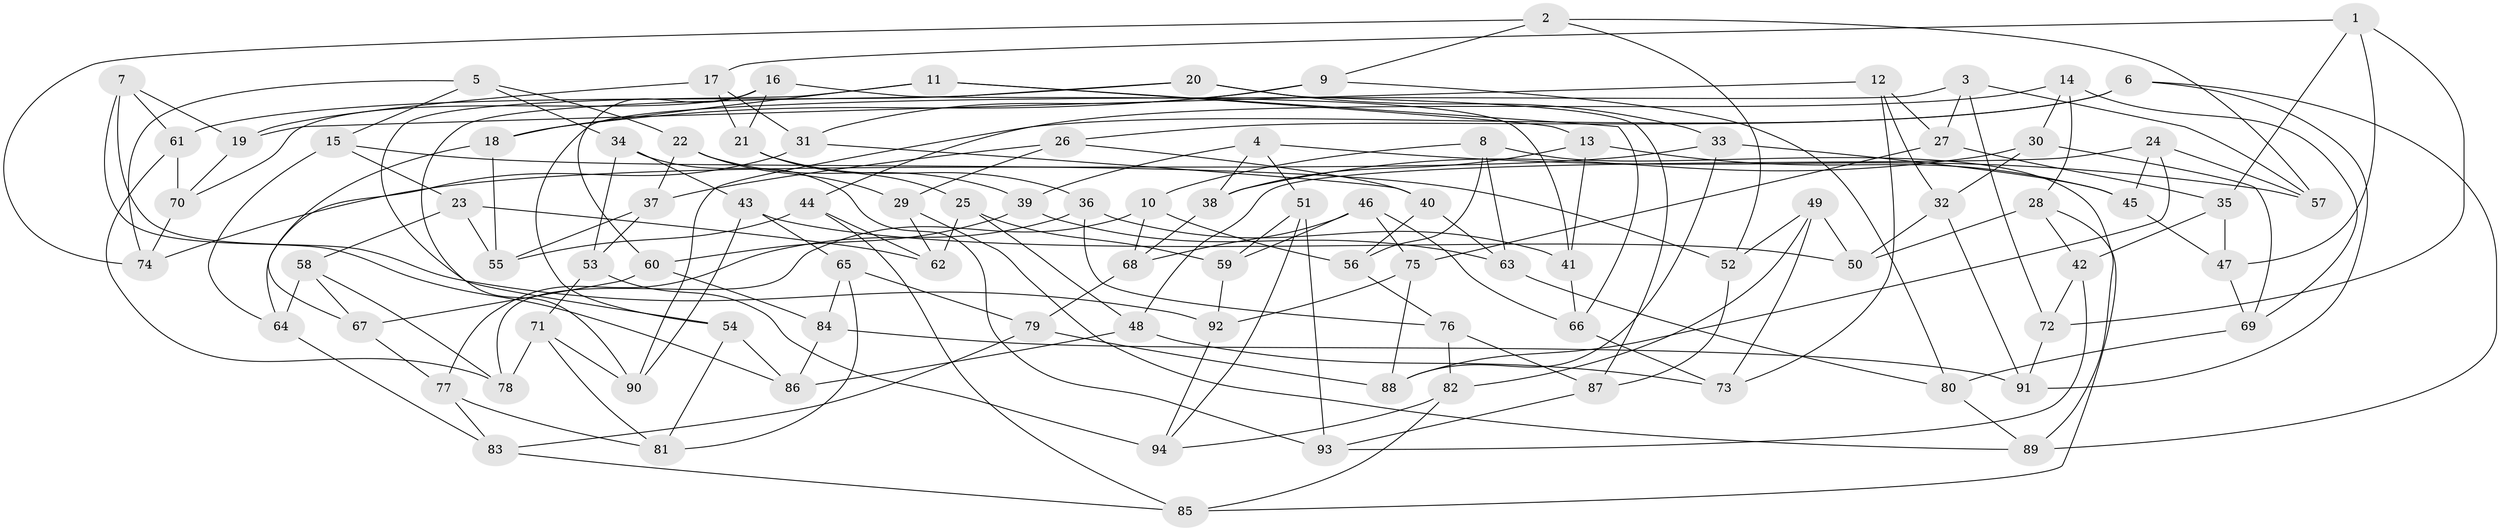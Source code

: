 // Generated by graph-tools (version 1.1) at 2025/38/03/09/25 02:38:11]
// undirected, 94 vertices, 188 edges
graph export_dot {
graph [start="1"]
  node [color=gray90,style=filled];
  1;
  2;
  3;
  4;
  5;
  6;
  7;
  8;
  9;
  10;
  11;
  12;
  13;
  14;
  15;
  16;
  17;
  18;
  19;
  20;
  21;
  22;
  23;
  24;
  25;
  26;
  27;
  28;
  29;
  30;
  31;
  32;
  33;
  34;
  35;
  36;
  37;
  38;
  39;
  40;
  41;
  42;
  43;
  44;
  45;
  46;
  47;
  48;
  49;
  50;
  51;
  52;
  53;
  54;
  55;
  56;
  57;
  58;
  59;
  60;
  61;
  62;
  63;
  64;
  65;
  66;
  67;
  68;
  69;
  70;
  71;
  72;
  73;
  74;
  75;
  76;
  77;
  78;
  79;
  80;
  81;
  82;
  83;
  84;
  85;
  86;
  87;
  88;
  89;
  90;
  91;
  92;
  93;
  94;
  1 -- 17;
  1 -- 47;
  1 -- 72;
  1 -- 35;
  2 -- 74;
  2 -- 52;
  2 -- 9;
  2 -- 57;
  3 -- 27;
  3 -- 54;
  3 -- 57;
  3 -- 72;
  4 -- 38;
  4 -- 51;
  4 -- 57;
  4 -- 39;
  5 -- 34;
  5 -- 22;
  5 -- 15;
  5 -- 74;
  6 -- 26;
  6 -- 91;
  6 -- 90;
  6 -- 89;
  7 -- 86;
  7 -- 19;
  7 -- 92;
  7 -- 61;
  8 -- 10;
  8 -- 63;
  8 -- 89;
  8 -- 56;
  9 -- 18;
  9 -- 31;
  9 -- 80;
  10 -- 56;
  10 -- 78;
  10 -- 68;
  11 -- 54;
  11 -- 66;
  11 -- 13;
  11 -- 18;
  12 -- 19;
  12 -- 32;
  12 -- 27;
  12 -- 73;
  13 -- 41;
  13 -- 38;
  13 -- 45;
  14 -- 44;
  14 -- 30;
  14 -- 28;
  14 -- 69;
  15 -- 52;
  15 -- 64;
  15 -- 23;
  16 -- 41;
  16 -- 60;
  16 -- 70;
  16 -- 21;
  17 -- 21;
  17 -- 31;
  17 -- 19;
  18 -- 67;
  18 -- 55;
  19 -- 70;
  20 -- 61;
  20 -- 90;
  20 -- 33;
  20 -- 87;
  21 -- 36;
  21 -- 25;
  22 -- 39;
  22 -- 29;
  22 -- 37;
  23 -- 62;
  23 -- 58;
  23 -- 55;
  24 -- 45;
  24 -- 48;
  24 -- 57;
  24 -- 88;
  25 -- 48;
  25 -- 62;
  25 -- 59;
  26 -- 29;
  26 -- 40;
  26 -- 37;
  27 -- 35;
  27 -- 75;
  28 -- 50;
  28 -- 42;
  28 -- 85;
  29 -- 89;
  29 -- 62;
  30 -- 69;
  30 -- 32;
  30 -- 38;
  31 -- 40;
  31 -- 64;
  32 -- 91;
  32 -- 50;
  33 -- 88;
  33 -- 45;
  33 -- 74;
  34 -- 43;
  34 -- 93;
  34 -- 53;
  35 -- 42;
  35 -- 47;
  36 -- 41;
  36 -- 76;
  36 -- 77;
  37 -- 53;
  37 -- 55;
  38 -- 68;
  39 -- 60;
  39 -- 63;
  40 -- 56;
  40 -- 63;
  41 -- 66;
  42 -- 93;
  42 -- 72;
  43 -- 50;
  43 -- 65;
  43 -- 90;
  44 -- 85;
  44 -- 62;
  44 -- 55;
  45 -- 47;
  46 -- 75;
  46 -- 59;
  46 -- 68;
  46 -- 66;
  47 -- 69;
  48 -- 73;
  48 -- 86;
  49 -- 73;
  49 -- 82;
  49 -- 52;
  49 -- 50;
  51 -- 93;
  51 -- 94;
  51 -- 59;
  52 -- 87;
  53 -- 94;
  53 -- 71;
  54 -- 86;
  54 -- 81;
  56 -- 76;
  58 -- 67;
  58 -- 78;
  58 -- 64;
  59 -- 92;
  60 -- 67;
  60 -- 84;
  61 -- 78;
  61 -- 70;
  63 -- 80;
  64 -- 83;
  65 -- 79;
  65 -- 81;
  65 -- 84;
  66 -- 73;
  67 -- 77;
  68 -- 79;
  69 -- 80;
  70 -- 74;
  71 -- 90;
  71 -- 78;
  71 -- 81;
  72 -- 91;
  75 -- 88;
  75 -- 92;
  76 -- 82;
  76 -- 87;
  77 -- 81;
  77 -- 83;
  79 -- 83;
  79 -- 88;
  80 -- 89;
  82 -- 85;
  82 -- 94;
  83 -- 85;
  84 -- 91;
  84 -- 86;
  87 -- 93;
  92 -- 94;
}
